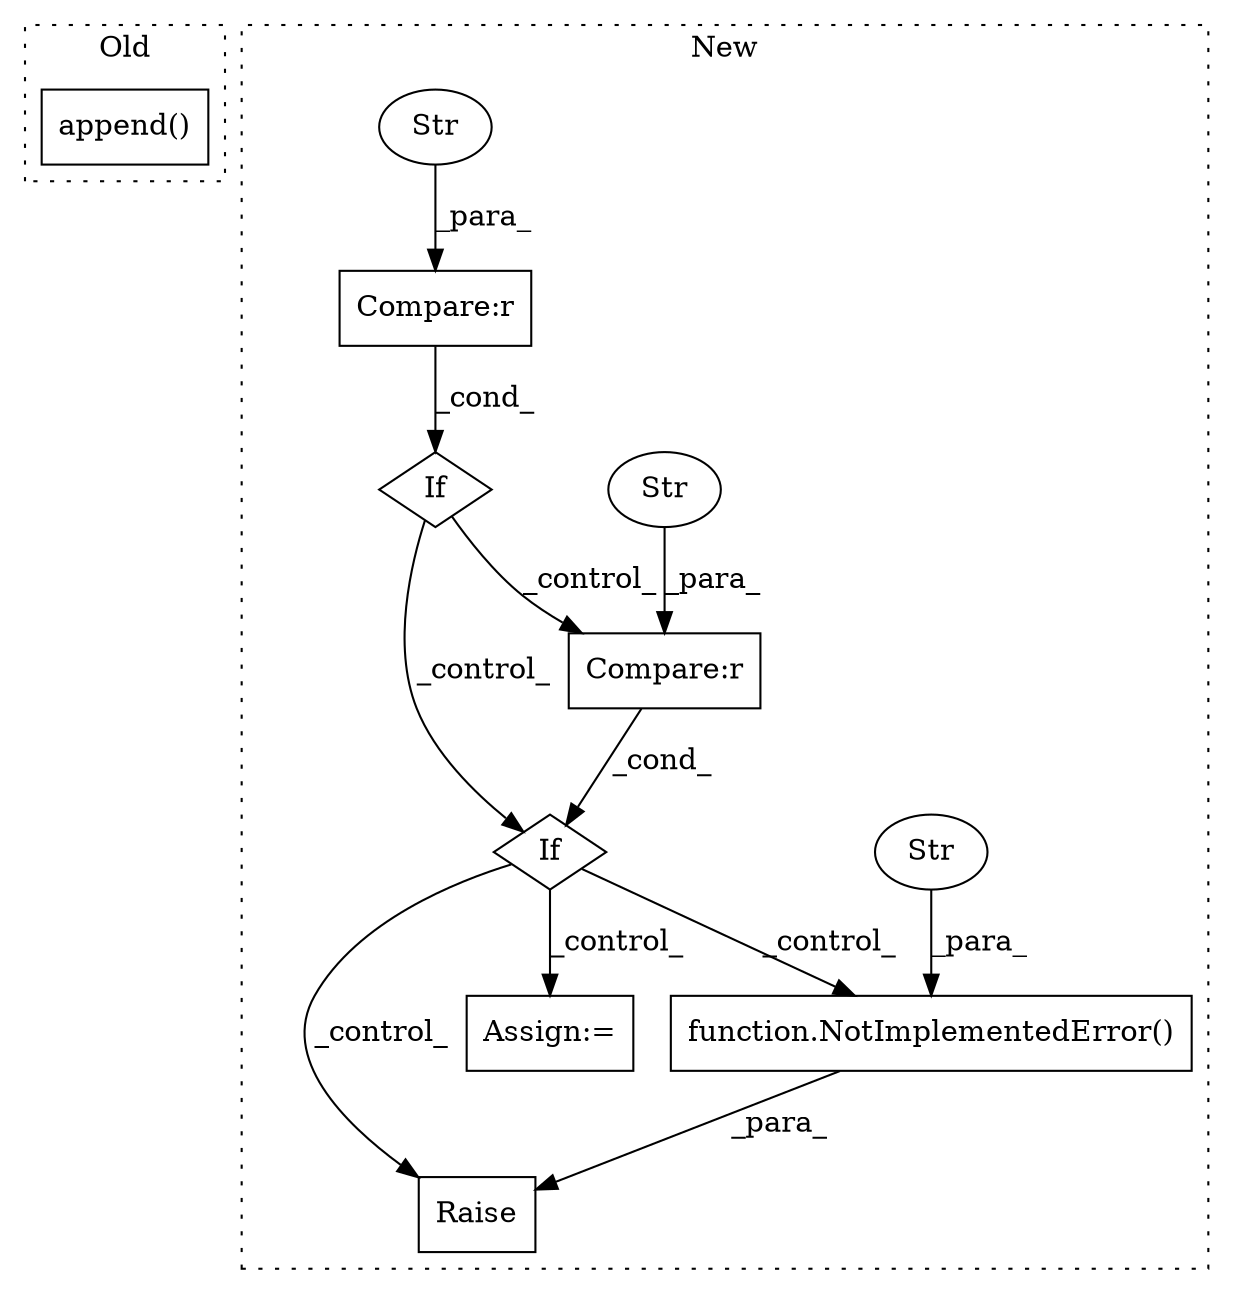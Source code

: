 digraph G {
subgraph cluster0 {
1 [label="append()" a="75" s="399,435" l="28,1" shape="box"];
label = "Old";
style="dotted";
}
subgraph cluster1 {
2 [label="function.NotImplementedError()" a="75" s="1594,1652" l="20,1" shape="box"];
3 [label="Raise" a="91" s="1588" l="6" shape="box"];
4 [label="Str" a="66" s="1614" l="38" shape="ellipse"];
5 [label="If" a="96" s="1111" l="0" shape="diamond"];
6 [label="Compare:r" a="40" s="1111" l="30" shape="box"];
7 [label="Str" a="66" s="1129" l="12" shape="ellipse"];
8 [label="If" a="96" s="659" l="3" shape="diamond"];
9 [label="Compare:r" a="40" s="662" l="27" shape="box"];
10 [label="Str" a="66" s="680" l="9" shape="ellipse"];
11 [label="Assign:=" a="68" s="1161" l="3" shape="box"];
label = "New";
style="dotted";
}
2 -> 3 [label="_para_"];
4 -> 2 [label="_para_"];
5 -> 11 [label="_control_"];
5 -> 3 [label="_control_"];
5 -> 2 [label="_control_"];
6 -> 5 [label="_cond_"];
7 -> 6 [label="_para_"];
8 -> 5 [label="_control_"];
8 -> 6 [label="_control_"];
9 -> 8 [label="_cond_"];
10 -> 9 [label="_para_"];
}